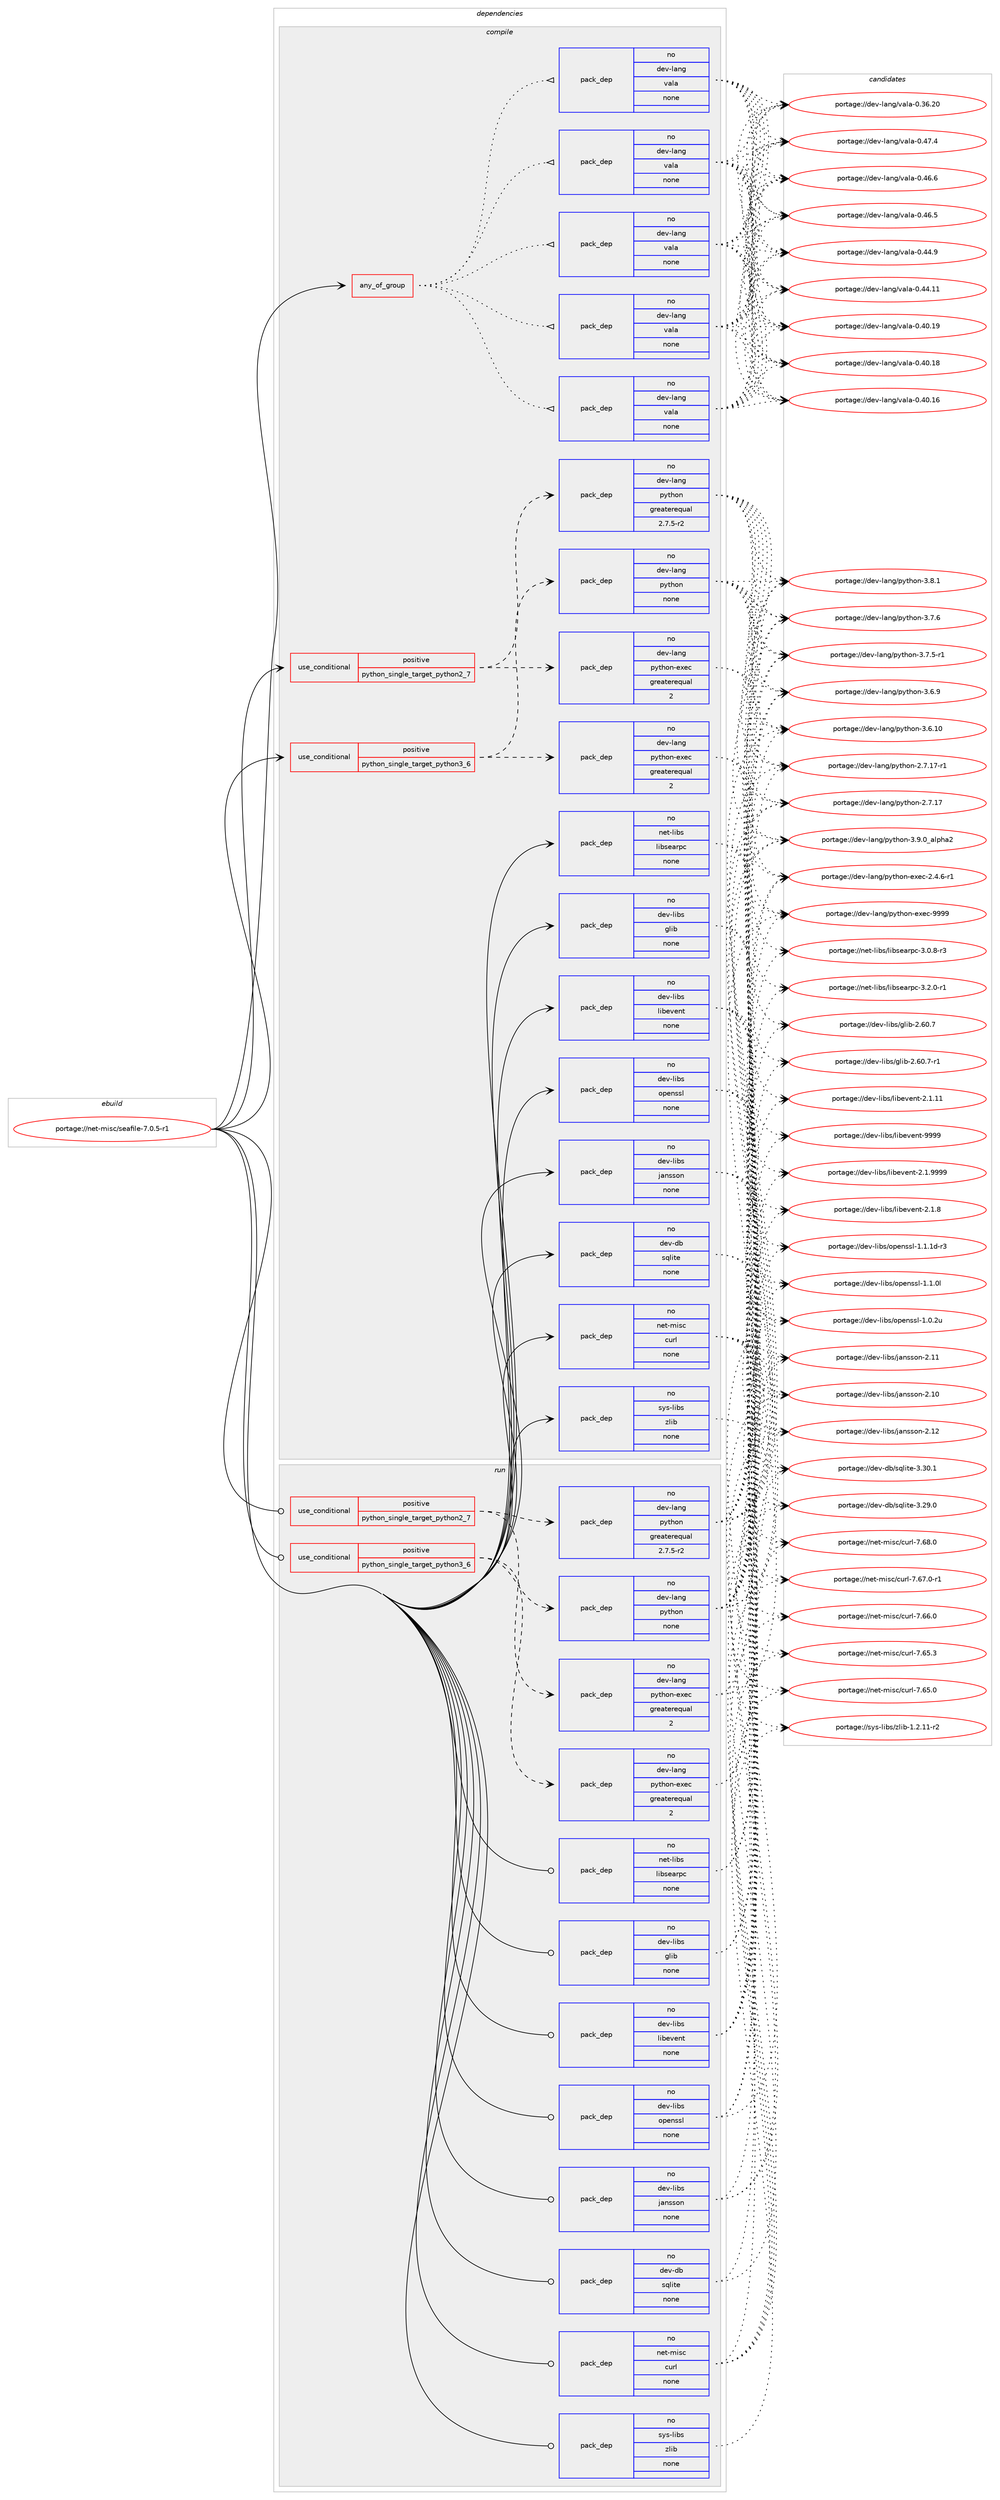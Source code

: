 digraph prolog {

# *************
# Graph options
# *************

newrank=true;
concentrate=true;
compound=true;
graph [rankdir=LR,fontname=Helvetica,fontsize=10,ranksep=1.5];#, ranksep=2.5, nodesep=0.2];
edge  [arrowhead=vee];
node  [fontname=Helvetica,fontsize=10];

# **********
# The ebuild
# **********

subgraph cluster_leftcol {
color=gray;
rank=same;
label=<<i>ebuild</i>>;
id [label="portage://net-misc/seafile-7.0.5-r1", color=red, width=4, href="../net-misc/seafile-7.0.5-r1.svg"];
}

# ****************
# The dependencies
# ****************

subgraph cluster_midcol {
color=gray;
label=<<i>dependencies</i>>;
subgraph cluster_compile {
fillcolor="#eeeeee";
style=filled;
label=<<i>compile</i>>;
subgraph any1939 {
dependency125115 [label=<<TABLE BORDER="0" CELLBORDER="1" CELLSPACING="0" CELLPADDING="4"><TR><TD CELLPADDING="10">any_of_group</TD></TR></TABLE>>, shape=none, color=red];subgraph pack97412 {
dependency125116 [label=<<TABLE BORDER="0" CELLBORDER="1" CELLSPACING="0" CELLPADDING="4" WIDTH="220"><TR><TD ROWSPAN="6" CELLPADDING="30">pack_dep</TD></TR><TR><TD WIDTH="110">no</TD></TR><TR><TD>dev-lang</TD></TR><TR><TD>vala</TD></TR><TR><TD>none</TD></TR><TR><TD></TD></TR></TABLE>>, shape=none, color=blue];
}
dependency125115:e -> dependency125116:w [weight=20,style="dotted",arrowhead="oinv"];
subgraph pack97413 {
dependency125117 [label=<<TABLE BORDER="0" CELLBORDER="1" CELLSPACING="0" CELLPADDING="4" WIDTH="220"><TR><TD ROWSPAN="6" CELLPADDING="30">pack_dep</TD></TR><TR><TD WIDTH="110">no</TD></TR><TR><TD>dev-lang</TD></TR><TR><TD>vala</TD></TR><TR><TD>none</TD></TR><TR><TD></TD></TR></TABLE>>, shape=none, color=blue];
}
dependency125115:e -> dependency125117:w [weight=20,style="dotted",arrowhead="oinv"];
subgraph pack97414 {
dependency125118 [label=<<TABLE BORDER="0" CELLBORDER="1" CELLSPACING="0" CELLPADDING="4" WIDTH="220"><TR><TD ROWSPAN="6" CELLPADDING="30">pack_dep</TD></TR><TR><TD WIDTH="110">no</TD></TR><TR><TD>dev-lang</TD></TR><TR><TD>vala</TD></TR><TR><TD>none</TD></TR><TR><TD></TD></TR></TABLE>>, shape=none, color=blue];
}
dependency125115:e -> dependency125118:w [weight=20,style="dotted",arrowhead="oinv"];
subgraph pack97415 {
dependency125119 [label=<<TABLE BORDER="0" CELLBORDER="1" CELLSPACING="0" CELLPADDING="4" WIDTH="220"><TR><TD ROWSPAN="6" CELLPADDING="30">pack_dep</TD></TR><TR><TD WIDTH="110">no</TD></TR><TR><TD>dev-lang</TD></TR><TR><TD>vala</TD></TR><TR><TD>none</TD></TR><TR><TD></TD></TR></TABLE>>, shape=none, color=blue];
}
dependency125115:e -> dependency125119:w [weight=20,style="dotted",arrowhead="oinv"];
subgraph pack97416 {
dependency125120 [label=<<TABLE BORDER="0" CELLBORDER="1" CELLSPACING="0" CELLPADDING="4" WIDTH="220"><TR><TD ROWSPAN="6" CELLPADDING="30">pack_dep</TD></TR><TR><TD WIDTH="110">no</TD></TR><TR><TD>dev-lang</TD></TR><TR><TD>vala</TD></TR><TR><TD>none</TD></TR><TR><TD></TD></TR></TABLE>>, shape=none, color=blue];
}
dependency125115:e -> dependency125120:w [weight=20,style="dotted",arrowhead="oinv"];
}
id:e -> dependency125115:w [weight=20,style="solid",arrowhead="vee"];
subgraph cond25658 {
dependency125121 [label=<<TABLE BORDER="0" CELLBORDER="1" CELLSPACING="0" CELLPADDING="4"><TR><TD ROWSPAN="3" CELLPADDING="10">use_conditional</TD></TR><TR><TD>positive</TD></TR><TR><TD>python_single_target_python2_7</TD></TR></TABLE>>, shape=none, color=red];
subgraph pack97417 {
dependency125122 [label=<<TABLE BORDER="0" CELLBORDER="1" CELLSPACING="0" CELLPADDING="4" WIDTH="220"><TR><TD ROWSPAN="6" CELLPADDING="30">pack_dep</TD></TR><TR><TD WIDTH="110">no</TD></TR><TR><TD>dev-lang</TD></TR><TR><TD>python</TD></TR><TR><TD>greaterequal</TD></TR><TR><TD>2.7.5-r2</TD></TR></TABLE>>, shape=none, color=blue];
}
dependency125121:e -> dependency125122:w [weight=20,style="dashed",arrowhead="vee"];
subgraph pack97418 {
dependency125123 [label=<<TABLE BORDER="0" CELLBORDER="1" CELLSPACING="0" CELLPADDING="4" WIDTH="220"><TR><TD ROWSPAN="6" CELLPADDING="30">pack_dep</TD></TR><TR><TD WIDTH="110">no</TD></TR><TR><TD>dev-lang</TD></TR><TR><TD>python-exec</TD></TR><TR><TD>greaterequal</TD></TR><TR><TD>2</TD></TR></TABLE>>, shape=none, color=blue];
}
dependency125121:e -> dependency125123:w [weight=20,style="dashed",arrowhead="vee"];
}
id:e -> dependency125121:w [weight=20,style="solid",arrowhead="vee"];
subgraph cond25659 {
dependency125124 [label=<<TABLE BORDER="0" CELLBORDER="1" CELLSPACING="0" CELLPADDING="4"><TR><TD ROWSPAN="3" CELLPADDING="10">use_conditional</TD></TR><TR><TD>positive</TD></TR><TR><TD>python_single_target_python3_6</TD></TR></TABLE>>, shape=none, color=red];
subgraph pack97419 {
dependency125125 [label=<<TABLE BORDER="0" CELLBORDER="1" CELLSPACING="0" CELLPADDING="4" WIDTH="220"><TR><TD ROWSPAN="6" CELLPADDING="30">pack_dep</TD></TR><TR><TD WIDTH="110">no</TD></TR><TR><TD>dev-lang</TD></TR><TR><TD>python</TD></TR><TR><TD>none</TD></TR><TR><TD></TD></TR></TABLE>>, shape=none, color=blue];
}
dependency125124:e -> dependency125125:w [weight=20,style="dashed",arrowhead="vee"];
subgraph pack97420 {
dependency125126 [label=<<TABLE BORDER="0" CELLBORDER="1" CELLSPACING="0" CELLPADDING="4" WIDTH="220"><TR><TD ROWSPAN="6" CELLPADDING="30">pack_dep</TD></TR><TR><TD WIDTH="110">no</TD></TR><TR><TD>dev-lang</TD></TR><TR><TD>python-exec</TD></TR><TR><TD>greaterequal</TD></TR><TR><TD>2</TD></TR></TABLE>>, shape=none, color=blue];
}
dependency125124:e -> dependency125126:w [weight=20,style="dashed",arrowhead="vee"];
}
id:e -> dependency125124:w [weight=20,style="solid",arrowhead="vee"];
subgraph pack97421 {
dependency125127 [label=<<TABLE BORDER="0" CELLBORDER="1" CELLSPACING="0" CELLPADDING="4" WIDTH="220"><TR><TD ROWSPAN="6" CELLPADDING="30">pack_dep</TD></TR><TR><TD WIDTH="110">no</TD></TR><TR><TD>dev-db</TD></TR><TR><TD>sqlite</TD></TR><TR><TD>none</TD></TR><TR><TD></TD></TR></TABLE>>, shape=none, color=blue];
}
id:e -> dependency125127:w [weight=20,style="solid",arrowhead="vee"];
subgraph pack97422 {
dependency125128 [label=<<TABLE BORDER="0" CELLBORDER="1" CELLSPACING="0" CELLPADDING="4" WIDTH="220"><TR><TD ROWSPAN="6" CELLPADDING="30">pack_dep</TD></TR><TR><TD WIDTH="110">no</TD></TR><TR><TD>dev-libs</TD></TR><TR><TD>glib</TD></TR><TR><TD>none</TD></TR><TR><TD></TD></TR></TABLE>>, shape=none, color=blue];
}
id:e -> dependency125128:w [weight=20,style="solid",arrowhead="vee"];
subgraph pack97423 {
dependency125129 [label=<<TABLE BORDER="0" CELLBORDER="1" CELLSPACING="0" CELLPADDING="4" WIDTH="220"><TR><TD ROWSPAN="6" CELLPADDING="30">pack_dep</TD></TR><TR><TD WIDTH="110">no</TD></TR><TR><TD>dev-libs</TD></TR><TR><TD>jansson</TD></TR><TR><TD>none</TD></TR><TR><TD></TD></TR></TABLE>>, shape=none, color=blue];
}
id:e -> dependency125129:w [weight=20,style="solid",arrowhead="vee"];
subgraph pack97424 {
dependency125130 [label=<<TABLE BORDER="0" CELLBORDER="1" CELLSPACING="0" CELLPADDING="4" WIDTH="220"><TR><TD ROWSPAN="6" CELLPADDING="30">pack_dep</TD></TR><TR><TD WIDTH="110">no</TD></TR><TR><TD>dev-libs</TD></TR><TR><TD>libevent</TD></TR><TR><TD>none</TD></TR><TR><TD></TD></TR></TABLE>>, shape=none, color=blue];
}
id:e -> dependency125130:w [weight=20,style="solid",arrowhead="vee"];
subgraph pack97425 {
dependency125131 [label=<<TABLE BORDER="0" CELLBORDER="1" CELLSPACING="0" CELLPADDING="4" WIDTH="220"><TR><TD ROWSPAN="6" CELLPADDING="30">pack_dep</TD></TR><TR><TD WIDTH="110">no</TD></TR><TR><TD>dev-libs</TD></TR><TR><TD>openssl</TD></TR><TR><TD>none</TD></TR><TR><TD></TD></TR></TABLE>>, shape=none, color=blue];
}
id:e -> dependency125131:w [weight=20,style="solid",arrowhead="vee"];
subgraph pack97426 {
dependency125132 [label=<<TABLE BORDER="0" CELLBORDER="1" CELLSPACING="0" CELLPADDING="4" WIDTH="220"><TR><TD ROWSPAN="6" CELLPADDING="30">pack_dep</TD></TR><TR><TD WIDTH="110">no</TD></TR><TR><TD>net-libs</TD></TR><TR><TD>libsearpc</TD></TR><TR><TD>none</TD></TR><TR><TD></TD></TR></TABLE>>, shape=none, color=blue];
}
id:e -> dependency125132:w [weight=20,style="solid",arrowhead="vee"];
subgraph pack97427 {
dependency125133 [label=<<TABLE BORDER="0" CELLBORDER="1" CELLSPACING="0" CELLPADDING="4" WIDTH="220"><TR><TD ROWSPAN="6" CELLPADDING="30">pack_dep</TD></TR><TR><TD WIDTH="110">no</TD></TR><TR><TD>net-misc</TD></TR><TR><TD>curl</TD></TR><TR><TD>none</TD></TR><TR><TD></TD></TR></TABLE>>, shape=none, color=blue];
}
id:e -> dependency125133:w [weight=20,style="solid",arrowhead="vee"];
subgraph pack97428 {
dependency125134 [label=<<TABLE BORDER="0" CELLBORDER="1" CELLSPACING="0" CELLPADDING="4" WIDTH="220"><TR><TD ROWSPAN="6" CELLPADDING="30">pack_dep</TD></TR><TR><TD WIDTH="110">no</TD></TR><TR><TD>sys-libs</TD></TR><TR><TD>zlib</TD></TR><TR><TD>none</TD></TR><TR><TD></TD></TR></TABLE>>, shape=none, color=blue];
}
id:e -> dependency125134:w [weight=20,style="solid",arrowhead="vee"];
}
subgraph cluster_compileandrun {
fillcolor="#eeeeee";
style=filled;
label=<<i>compile and run</i>>;
}
subgraph cluster_run {
fillcolor="#eeeeee";
style=filled;
label=<<i>run</i>>;
subgraph cond25660 {
dependency125135 [label=<<TABLE BORDER="0" CELLBORDER="1" CELLSPACING="0" CELLPADDING="4"><TR><TD ROWSPAN="3" CELLPADDING="10">use_conditional</TD></TR><TR><TD>positive</TD></TR><TR><TD>python_single_target_python2_7</TD></TR></TABLE>>, shape=none, color=red];
subgraph pack97429 {
dependency125136 [label=<<TABLE BORDER="0" CELLBORDER="1" CELLSPACING="0" CELLPADDING="4" WIDTH="220"><TR><TD ROWSPAN="6" CELLPADDING="30">pack_dep</TD></TR><TR><TD WIDTH="110">no</TD></TR><TR><TD>dev-lang</TD></TR><TR><TD>python</TD></TR><TR><TD>greaterequal</TD></TR><TR><TD>2.7.5-r2</TD></TR></TABLE>>, shape=none, color=blue];
}
dependency125135:e -> dependency125136:w [weight=20,style="dashed",arrowhead="vee"];
subgraph pack97430 {
dependency125137 [label=<<TABLE BORDER="0" CELLBORDER="1" CELLSPACING="0" CELLPADDING="4" WIDTH="220"><TR><TD ROWSPAN="6" CELLPADDING="30">pack_dep</TD></TR><TR><TD WIDTH="110">no</TD></TR><TR><TD>dev-lang</TD></TR><TR><TD>python-exec</TD></TR><TR><TD>greaterequal</TD></TR><TR><TD>2</TD></TR></TABLE>>, shape=none, color=blue];
}
dependency125135:e -> dependency125137:w [weight=20,style="dashed",arrowhead="vee"];
}
id:e -> dependency125135:w [weight=20,style="solid",arrowhead="odot"];
subgraph cond25661 {
dependency125138 [label=<<TABLE BORDER="0" CELLBORDER="1" CELLSPACING="0" CELLPADDING="4"><TR><TD ROWSPAN="3" CELLPADDING="10">use_conditional</TD></TR><TR><TD>positive</TD></TR><TR><TD>python_single_target_python3_6</TD></TR></TABLE>>, shape=none, color=red];
subgraph pack97431 {
dependency125139 [label=<<TABLE BORDER="0" CELLBORDER="1" CELLSPACING="0" CELLPADDING="4" WIDTH="220"><TR><TD ROWSPAN="6" CELLPADDING="30">pack_dep</TD></TR><TR><TD WIDTH="110">no</TD></TR><TR><TD>dev-lang</TD></TR><TR><TD>python</TD></TR><TR><TD>none</TD></TR><TR><TD></TD></TR></TABLE>>, shape=none, color=blue];
}
dependency125138:e -> dependency125139:w [weight=20,style="dashed",arrowhead="vee"];
subgraph pack97432 {
dependency125140 [label=<<TABLE BORDER="0" CELLBORDER="1" CELLSPACING="0" CELLPADDING="4" WIDTH="220"><TR><TD ROWSPAN="6" CELLPADDING="30">pack_dep</TD></TR><TR><TD WIDTH="110">no</TD></TR><TR><TD>dev-lang</TD></TR><TR><TD>python-exec</TD></TR><TR><TD>greaterequal</TD></TR><TR><TD>2</TD></TR></TABLE>>, shape=none, color=blue];
}
dependency125138:e -> dependency125140:w [weight=20,style="dashed",arrowhead="vee"];
}
id:e -> dependency125138:w [weight=20,style="solid",arrowhead="odot"];
subgraph pack97433 {
dependency125141 [label=<<TABLE BORDER="0" CELLBORDER="1" CELLSPACING="0" CELLPADDING="4" WIDTH="220"><TR><TD ROWSPAN="6" CELLPADDING="30">pack_dep</TD></TR><TR><TD WIDTH="110">no</TD></TR><TR><TD>dev-db</TD></TR><TR><TD>sqlite</TD></TR><TR><TD>none</TD></TR><TR><TD></TD></TR></TABLE>>, shape=none, color=blue];
}
id:e -> dependency125141:w [weight=20,style="solid",arrowhead="odot"];
subgraph pack97434 {
dependency125142 [label=<<TABLE BORDER="0" CELLBORDER="1" CELLSPACING="0" CELLPADDING="4" WIDTH="220"><TR><TD ROWSPAN="6" CELLPADDING="30">pack_dep</TD></TR><TR><TD WIDTH="110">no</TD></TR><TR><TD>dev-libs</TD></TR><TR><TD>glib</TD></TR><TR><TD>none</TD></TR><TR><TD></TD></TR></TABLE>>, shape=none, color=blue];
}
id:e -> dependency125142:w [weight=20,style="solid",arrowhead="odot"];
subgraph pack97435 {
dependency125143 [label=<<TABLE BORDER="0" CELLBORDER="1" CELLSPACING="0" CELLPADDING="4" WIDTH="220"><TR><TD ROWSPAN="6" CELLPADDING="30">pack_dep</TD></TR><TR><TD WIDTH="110">no</TD></TR><TR><TD>dev-libs</TD></TR><TR><TD>jansson</TD></TR><TR><TD>none</TD></TR><TR><TD></TD></TR></TABLE>>, shape=none, color=blue];
}
id:e -> dependency125143:w [weight=20,style="solid",arrowhead="odot"];
subgraph pack97436 {
dependency125144 [label=<<TABLE BORDER="0" CELLBORDER="1" CELLSPACING="0" CELLPADDING="4" WIDTH="220"><TR><TD ROWSPAN="6" CELLPADDING="30">pack_dep</TD></TR><TR><TD WIDTH="110">no</TD></TR><TR><TD>dev-libs</TD></TR><TR><TD>libevent</TD></TR><TR><TD>none</TD></TR><TR><TD></TD></TR></TABLE>>, shape=none, color=blue];
}
id:e -> dependency125144:w [weight=20,style="solid",arrowhead="odot"];
subgraph pack97437 {
dependency125145 [label=<<TABLE BORDER="0" CELLBORDER="1" CELLSPACING="0" CELLPADDING="4" WIDTH="220"><TR><TD ROWSPAN="6" CELLPADDING="30">pack_dep</TD></TR><TR><TD WIDTH="110">no</TD></TR><TR><TD>dev-libs</TD></TR><TR><TD>openssl</TD></TR><TR><TD>none</TD></TR><TR><TD></TD></TR></TABLE>>, shape=none, color=blue];
}
id:e -> dependency125145:w [weight=20,style="solid",arrowhead="odot"];
subgraph pack97438 {
dependency125146 [label=<<TABLE BORDER="0" CELLBORDER="1" CELLSPACING="0" CELLPADDING="4" WIDTH="220"><TR><TD ROWSPAN="6" CELLPADDING="30">pack_dep</TD></TR><TR><TD WIDTH="110">no</TD></TR><TR><TD>net-libs</TD></TR><TR><TD>libsearpc</TD></TR><TR><TD>none</TD></TR><TR><TD></TD></TR></TABLE>>, shape=none, color=blue];
}
id:e -> dependency125146:w [weight=20,style="solid",arrowhead="odot"];
subgraph pack97439 {
dependency125147 [label=<<TABLE BORDER="0" CELLBORDER="1" CELLSPACING="0" CELLPADDING="4" WIDTH="220"><TR><TD ROWSPAN="6" CELLPADDING="30">pack_dep</TD></TR><TR><TD WIDTH="110">no</TD></TR><TR><TD>net-misc</TD></TR><TR><TD>curl</TD></TR><TR><TD>none</TD></TR><TR><TD></TD></TR></TABLE>>, shape=none, color=blue];
}
id:e -> dependency125147:w [weight=20,style="solid",arrowhead="odot"];
subgraph pack97440 {
dependency125148 [label=<<TABLE BORDER="0" CELLBORDER="1" CELLSPACING="0" CELLPADDING="4" WIDTH="220"><TR><TD ROWSPAN="6" CELLPADDING="30">pack_dep</TD></TR><TR><TD WIDTH="110">no</TD></TR><TR><TD>sys-libs</TD></TR><TR><TD>zlib</TD></TR><TR><TD>none</TD></TR><TR><TD></TD></TR></TABLE>>, shape=none, color=blue];
}
id:e -> dependency125148:w [weight=20,style="solid",arrowhead="odot"];
}
}

# **************
# The candidates
# **************

subgraph cluster_choices {
rank=same;
color=gray;
label=<<i>candidates</i>>;

subgraph choice97412 {
color=black;
nodesep=1;
choice100101118451089711010347118971089745484652554652 [label="portage://dev-lang/vala-0.47.4", color=red, width=4,href="../dev-lang/vala-0.47.4.svg"];
choice100101118451089711010347118971089745484652544654 [label="portage://dev-lang/vala-0.46.6", color=red, width=4,href="../dev-lang/vala-0.46.6.svg"];
choice100101118451089711010347118971089745484652544653 [label="portage://dev-lang/vala-0.46.5", color=red, width=4,href="../dev-lang/vala-0.46.5.svg"];
choice100101118451089711010347118971089745484652524657 [label="portage://dev-lang/vala-0.44.9", color=red, width=4,href="../dev-lang/vala-0.44.9.svg"];
choice10010111845108971101034711897108974548465252464949 [label="portage://dev-lang/vala-0.44.11", color=red, width=4,href="../dev-lang/vala-0.44.11.svg"];
choice10010111845108971101034711897108974548465248464957 [label="portage://dev-lang/vala-0.40.19", color=red, width=4,href="../dev-lang/vala-0.40.19.svg"];
choice10010111845108971101034711897108974548465248464956 [label="portage://dev-lang/vala-0.40.18", color=red, width=4,href="../dev-lang/vala-0.40.18.svg"];
choice10010111845108971101034711897108974548465248464954 [label="portage://dev-lang/vala-0.40.16", color=red, width=4,href="../dev-lang/vala-0.40.16.svg"];
choice10010111845108971101034711897108974548465154465048 [label="portage://dev-lang/vala-0.36.20", color=red, width=4,href="../dev-lang/vala-0.36.20.svg"];
dependency125116:e -> choice100101118451089711010347118971089745484652554652:w [style=dotted,weight="100"];
dependency125116:e -> choice100101118451089711010347118971089745484652544654:w [style=dotted,weight="100"];
dependency125116:e -> choice100101118451089711010347118971089745484652544653:w [style=dotted,weight="100"];
dependency125116:e -> choice100101118451089711010347118971089745484652524657:w [style=dotted,weight="100"];
dependency125116:e -> choice10010111845108971101034711897108974548465252464949:w [style=dotted,weight="100"];
dependency125116:e -> choice10010111845108971101034711897108974548465248464957:w [style=dotted,weight="100"];
dependency125116:e -> choice10010111845108971101034711897108974548465248464956:w [style=dotted,weight="100"];
dependency125116:e -> choice10010111845108971101034711897108974548465248464954:w [style=dotted,weight="100"];
dependency125116:e -> choice10010111845108971101034711897108974548465154465048:w [style=dotted,weight="100"];
}
subgraph choice97413 {
color=black;
nodesep=1;
choice100101118451089711010347118971089745484652554652 [label="portage://dev-lang/vala-0.47.4", color=red, width=4,href="../dev-lang/vala-0.47.4.svg"];
choice100101118451089711010347118971089745484652544654 [label="portage://dev-lang/vala-0.46.6", color=red, width=4,href="../dev-lang/vala-0.46.6.svg"];
choice100101118451089711010347118971089745484652544653 [label="portage://dev-lang/vala-0.46.5", color=red, width=4,href="../dev-lang/vala-0.46.5.svg"];
choice100101118451089711010347118971089745484652524657 [label="portage://dev-lang/vala-0.44.9", color=red, width=4,href="../dev-lang/vala-0.44.9.svg"];
choice10010111845108971101034711897108974548465252464949 [label="portage://dev-lang/vala-0.44.11", color=red, width=4,href="../dev-lang/vala-0.44.11.svg"];
choice10010111845108971101034711897108974548465248464957 [label="portage://dev-lang/vala-0.40.19", color=red, width=4,href="../dev-lang/vala-0.40.19.svg"];
choice10010111845108971101034711897108974548465248464956 [label="portage://dev-lang/vala-0.40.18", color=red, width=4,href="../dev-lang/vala-0.40.18.svg"];
choice10010111845108971101034711897108974548465248464954 [label="portage://dev-lang/vala-0.40.16", color=red, width=4,href="../dev-lang/vala-0.40.16.svg"];
choice10010111845108971101034711897108974548465154465048 [label="portage://dev-lang/vala-0.36.20", color=red, width=4,href="../dev-lang/vala-0.36.20.svg"];
dependency125117:e -> choice100101118451089711010347118971089745484652554652:w [style=dotted,weight="100"];
dependency125117:e -> choice100101118451089711010347118971089745484652544654:w [style=dotted,weight="100"];
dependency125117:e -> choice100101118451089711010347118971089745484652544653:w [style=dotted,weight="100"];
dependency125117:e -> choice100101118451089711010347118971089745484652524657:w [style=dotted,weight="100"];
dependency125117:e -> choice10010111845108971101034711897108974548465252464949:w [style=dotted,weight="100"];
dependency125117:e -> choice10010111845108971101034711897108974548465248464957:w [style=dotted,weight="100"];
dependency125117:e -> choice10010111845108971101034711897108974548465248464956:w [style=dotted,weight="100"];
dependency125117:e -> choice10010111845108971101034711897108974548465248464954:w [style=dotted,weight="100"];
dependency125117:e -> choice10010111845108971101034711897108974548465154465048:w [style=dotted,weight="100"];
}
subgraph choice97414 {
color=black;
nodesep=1;
choice100101118451089711010347118971089745484652554652 [label="portage://dev-lang/vala-0.47.4", color=red, width=4,href="../dev-lang/vala-0.47.4.svg"];
choice100101118451089711010347118971089745484652544654 [label="portage://dev-lang/vala-0.46.6", color=red, width=4,href="../dev-lang/vala-0.46.6.svg"];
choice100101118451089711010347118971089745484652544653 [label="portage://dev-lang/vala-0.46.5", color=red, width=4,href="../dev-lang/vala-0.46.5.svg"];
choice100101118451089711010347118971089745484652524657 [label="portage://dev-lang/vala-0.44.9", color=red, width=4,href="../dev-lang/vala-0.44.9.svg"];
choice10010111845108971101034711897108974548465252464949 [label="portage://dev-lang/vala-0.44.11", color=red, width=4,href="../dev-lang/vala-0.44.11.svg"];
choice10010111845108971101034711897108974548465248464957 [label="portage://dev-lang/vala-0.40.19", color=red, width=4,href="../dev-lang/vala-0.40.19.svg"];
choice10010111845108971101034711897108974548465248464956 [label="portage://dev-lang/vala-0.40.18", color=red, width=4,href="../dev-lang/vala-0.40.18.svg"];
choice10010111845108971101034711897108974548465248464954 [label="portage://dev-lang/vala-0.40.16", color=red, width=4,href="../dev-lang/vala-0.40.16.svg"];
choice10010111845108971101034711897108974548465154465048 [label="portage://dev-lang/vala-0.36.20", color=red, width=4,href="../dev-lang/vala-0.36.20.svg"];
dependency125118:e -> choice100101118451089711010347118971089745484652554652:w [style=dotted,weight="100"];
dependency125118:e -> choice100101118451089711010347118971089745484652544654:w [style=dotted,weight="100"];
dependency125118:e -> choice100101118451089711010347118971089745484652544653:w [style=dotted,weight="100"];
dependency125118:e -> choice100101118451089711010347118971089745484652524657:w [style=dotted,weight="100"];
dependency125118:e -> choice10010111845108971101034711897108974548465252464949:w [style=dotted,weight="100"];
dependency125118:e -> choice10010111845108971101034711897108974548465248464957:w [style=dotted,weight="100"];
dependency125118:e -> choice10010111845108971101034711897108974548465248464956:w [style=dotted,weight="100"];
dependency125118:e -> choice10010111845108971101034711897108974548465248464954:w [style=dotted,weight="100"];
dependency125118:e -> choice10010111845108971101034711897108974548465154465048:w [style=dotted,weight="100"];
}
subgraph choice97415 {
color=black;
nodesep=1;
choice100101118451089711010347118971089745484652554652 [label="portage://dev-lang/vala-0.47.4", color=red, width=4,href="../dev-lang/vala-0.47.4.svg"];
choice100101118451089711010347118971089745484652544654 [label="portage://dev-lang/vala-0.46.6", color=red, width=4,href="../dev-lang/vala-0.46.6.svg"];
choice100101118451089711010347118971089745484652544653 [label="portage://dev-lang/vala-0.46.5", color=red, width=4,href="../dev-lang/vala-0.46.5.svg"];
choice100101118451089711010347118971089745484652524657 [label="portage://dev-lang/vala-0.44.9", color=red, width=4,href="../dev-lang/vala-0.44.9.svg"];
choice10010111845108971101034711897108974548465252464949 [label="portage://dev-lang/vala-0.44.11", color=red, width=4,href="../dev-lang/vala-0.44.11.svg"];
choice10010111845108971101034711897108974548465248464957 [label="portage://dev-lang/vala-0.40.19", color=red, width=4,href="../dev-lang/vala-0.40.19.svg"];
choice10010111845108971101034711897108974548465248464956 [label="portage://dev-lang/vala-0.40.18", color=red, width=4,href="../dev-lang/vala-0.40.18.svg"];
choice10010111845108971101034711897108974548465248464954 [label="portage://dev-lang/vala-0.40.16", color=red, width=4,href="../dev-lang/vala-0.40.16.svg"];
choice10010111845108971101034711897108974548465154465048 [label="portage://dev-lang/vala-0.36.20", color=red, width=4,href="../dev-lang/vala-0.36.20.svg"];
dependency125119:e -> choice100101118451089711010347118971089745484652554652:w [style=dotted,weight="100"];
dependency125119:e -> choice100101118451089711010347118971089745484652544654:w [style=dotted,weight="100"];
dependency125119:e -> choice100101118451089711010347118971089745484652544653:w [style=dotted,weight="100"];
dependency125119:e -> choice100101118451089711010347118971089745484652524657:w [style=dotted,weight="100"];
dependency125119:e -> choice10010111845108971101034711897108974548465252464949:w [style=dotted,weight="100"];
dependency125119:e -> choice10010111845108971101034711897108974548465248464957:w [style=dotted,weight="100"];
dependency125119:e -> choice10010111845108971101034711897108974548465248464956:w [style=dotted,weight="100"];
dependency125119:e -> choice10010111845108971101034711897108974548465248464954:w [style=dotted,weight="100"];
dependency125119:e -> choice10010111845108971101034711897108974548465154465048:w [style=dotted,weight="100"];
}
subgraph choice97416 {
color=black;
nodesep=1;
choice100101118451089711010347118971089745484652554652 [label="portage://dev-lang/vala-0.47.4", color=red, width=4,href="../dev-lang/vala-0.47.4.svg"];
choice100101118451089711010347118971089745484652544654 [label="portage://dev-lang/vala-0.46.6", color=red, width=4,href="../dev-lang/vala-0.46.6.svg"];
choice100101118451089711010347118971089745484652544653 [label="portage://dev-lang/vala-0.46.5", color=red, width=4,href="../dev-lang/vala-0.46.5.svg"];
choice100101118451089711010347118971089745484652524657 [label="portage://dev-lang/vala-0.44.9", color=red, width=4,href="../dev-lang/vala-0.44.9.svg"];
choice10010111845108971101034711897108974548465252464949 [label="portage://dev-lang/vala-0.44.11", color=red, width=4,href="../dev-lang/vala-0.44.11.svg"];
choice10010111845108971101034711897108974548465248464957 [label="portage://dev-lang/vala-0.40.19", color=red, width=4,href="../dev-lang/vala-0.40.19.svg"];
choice10010111845108971101034711897108974548465248464956 [label="portage://dev-lang/vala-0.40.18", color=red, width=4,href="../dev-lang/vala-0.40.18.svg"];
choice10010111845108971101034711897108974548465248464954 [label="portage://dev-lang/vala-0.40.16", color=red, width=4,href="../dev-lang/vala-0.40.16.svg"];
choice10010111845108971101034711897108974548465154465048 [label="portage://dev-lang/vala-0.36.20", color=red, width=4,href="../dev-lang/vala-0.36.20.svg"];
dependency125120:e -> choice100101118451089711010347118971089745484652554652:w [style=dotted,weight="100"];
dependency125120:e -> choice100101118451089711010347118971089745484652544654:w [style=dotted,weight="100"];
dependency125120:e -> choice100101118451089711010347118971089745484652544653:w [style=dotted,weight="100"];
dependency125120:e -> choice100101118451089711010347118971089745484652524657:w [style=dotted,weight="100"];
dependency125120:e -> choice10010111845108971101034711897108974548465252464949:w [style=dotted,weight="100"];
dependency125120:e -> choice10010111845108971101034711897108974548465248464957:w [style=dotted,weight="100"];
dependency125120:e -> choice10010111845108971101034711897108974548465248464956:w [style=dotted,weight="100"];
dependency125120:e -> choice10010111845108971101034711897108974548465248464954:w [style=dotted,weight="100"];
dependency125120:e -> choice10010111845108971101034711897108974548465154465048:w [style=dotted,weight="100"];
}
subgraph choice97417 {
color=black;
nodesep=1;
choice10010111845108971101034711212111610411111045514657464895971081121049750 [label="portage://dev-lang/python-3.9.0_alpha2", color=red, width=4,href="../dev-lang/python-3.9.0_alpha2.svg"];
choice100101118451089711010347112121116104111110455146564649 [label="portage://dev-lang/python-3.8.1", color=red, width=4,href="../dev-lang/python-3.8.1.svg"];
choice100101118451089711010347112121116104111110455146554654 [label="portage://dev-lang/python-3.7.6", color=red, width=4,href="../dev-lang/python-3.7.6.svg"];
choice1001011184510897110103471121211161041111104551465546534511449 [label="portage://dev-lang/python-3.7.5-r1", color=red, width=4,href="../dev-lang/python-3.7.5-r1.svg"];
choice100101118451089711010347112121116104111110455146544657 [label="portage://dev-lang/python-3.6.9", color=red, width=4,href="../dev-lang/python-3.6.9.svg"];
choice10010111845108971101034711212111610411111045514654464948 [label="portage://dev-lang/python-3.6.10", color=red, width=4,href="../dev-lang/python-3.6.10.svg"];
choice100101118451089711010347112121116104111110455046554649554511449 [label="portage://dev-lang/python-2.7.17-r1", color=red, width=4,href="../dev-lang/python-2.7.17-r1.svg"];
choice10010111845108971101034711212111610411111045504655464955 [label="portage://dev-lang/python-2.7.17", color=red, width=4,href="../dev-lang/python-2.7.17.svg"];
dependency125122:e -> choice10010111845108971101034711212111610411111045514657464895971081121049750:w [style=dotted,weight="100"];
dependency125122:e -> choice100101118451089711010347112121116104111110455146564649:w [style=dotted,weight="100"];
dependency125122:e -> choice100101118451089711010347112121116104111110455146554654:w [style=dotted,weight="100"];
dependency125122:e -> choice1001011184510897110103471121211161041111104551465546534511449:w [style=dotted,weight="100"];
dependency125122:e -> choice100101118451089711010347112121116104111110455146544657:w [style=dotted,weight="100"];
dependency125122:e -> choice10010111845108971101034711212111610411111045514654464948:w [style=dotted,weight="100"];
dependency125122:e -> choice100101118451089711010347112121116104111110455046554649554511449:w [style=dotted,weight="100"];
dependency125122:e -> choice10010111845108971101034711212111610411111045504655464955:w [style=dotted,weight="100"];
}
subgraph choice97418 {
color=black;
nodesep=1;
choice10010111845108971101034711212111610411111045101120101994557575757 [label="portage://dev-lang/python-exec-9999", color=red, width=4,href="../dev-lang/python-exec-9999.svg"];
choice10010111845108971101034711212111610411111045101120101994550465246544511449 [label="portage://dev-lang/python-exec-2.4.6-r1", color=red, width=4,href="../dev-lang/python-exec-2.4.6-r1.svg"];
dependency125123:e -> choice10010111845108971101034711212111610411111045101120101994557575757:w [style=dotted,weight="100"];
dependency125123:e -> choice10010111845108971101034711212111610411111045101120101994550465246544511449:w [style=dotted,weight="100"];
}
subgraph choice97419 {
color=black;
nodesep=1;
choice10010111845108971101034711212111610411111045514657464895971081121049750 [label="portage://dev-lang/python-3.9.0_alpha2", color=red, width=4,href="../dev-lang/python-3.9.0_alpha2.svg"];
choice100101118451089711010347112121116104111110455146564649 [label="portage://dev-lang/python-3.8.1", color=red, width=4,href="../dev-lang/python-3.8.1.svg"];
choice100101118451089711010347112121116104111110455146554654 [label="portage://dev-lang/python-3.7.6", color=red, width=4,href="../dev-lang/python-3.7.6.svg"];
choice1001011184510897110103471121211161041111104551465546534511449 [label="portage://dev-lang/python-3.7.5-r1", color=red, width=4,href="../dev-lang/python-3.7.5-r1.svg"];
choice100101118451089711010347112121116104111110455146544657 [label="portage://dev-lang/python-3.6.9", color=red, width=4,href="../dev-lang/python-3.6.9.svg"];
choice10010111845108971101034711212111610411111045514654464948 [label="portage://dev-lang/python-3.6.10", color=red, width=4,href="../dev-lang/python-3.6.10.svg"];
choice100101118451089711010347112121116104111110455046554649554511449 [label="portage://dev-lang/python-2.7.17-r1", color=red, width=4,href="../dev-lang/python-2.7.17-r1.svg"];
choice10010111845108971101034711212111610411111045504655464955 [label="portage://dev-lang/python-2.7.17", color=red, width=4,href="../dev-lang/python-2.7.17.svg"];
dependency125125:e -> choice10010111845108971101034711212111610411111045514657464895971081121049750:w [style=dotted,weight="100"];
dependency125125:e -> choice100101118451089711010347112121116104111110455146564649:w [style=dotted,weight="100"];
dependency125125:e -> choice100101118451089711010347112121116104111110455146554654:w [style=dotted,weight="100"];
dependency125125:e -> choice1001011184510897110103471121211161041111104551465546534511449:w [style=dotted,weight="100"];
dependency125125:e -> choice100101118451089711010347112121116104111110455146544657:w [style=dotted,weight="100"];
dependency125125:e -> choice10010111845108971101034711212111610411111045514654464948:w [style=dotted,weight="100"];
dependency125125:e -> choice100101118451089711010347112121116104111110455046554649554511449:w [style=dotted,weight="100"];
dependency125125:e -> choice10010111845108971101034711212111610411111045504655464955:w [style=dotted,weight="100"];
}
subgraph choice97420 {
color=black;
nodesep=1;
choice10010111845108971101034711212111610411111045101120101994557575757 [label="portage://dev-lang/python-exec-9999", color=red, width=4,href="../dev-lang/python-exec-9999.svg"];
choice10010111845108971101034711212111610411111045101120101994550465246544511449 [label="portage://dev-lang/python-exec-2.4.6-r1", color=red, width=4,href="../dev-lang/python-exec-2.4.6-r1.svg"];
dependency125126:e -> choice10010111845108971101034711212111610411111045101120101994557575757:w [style=dotted,weight="100"];
dependency125126:e -> choice10010111845108971101034711212111610411111045101120101994550465246544511449:w [style=dotted,weight="100"];
}
subgraph choice97421 {
color=black;
nodesep=1;
choice10010111845100984711511310810511610145514651484649 [label="portage://dev-db/sqlite-3.30.1", color=red, width=4,href="../dev-db/sqlite-3.30.1.svg"];
choice10010111845100984711511310810511610145514650574648 [label="portage://dev-db/sqlite-3.29.0", color=red, width=4,href="../dev-db/sqlite-3.29.0.svg"];
dependency125127:e -> choice10010111845100984711511310810511610145514651484649:w [style=dotted,weight="100"];
dependency125127:e -> choice10010111845100984711511310810511610145514650574648:w [style=dotted,weight="100"];
}
subgraph choice97422 {
color=black;
nodesep=1;
choice10010111845108105981154710310810598455046544846554511449 [label="portage://dev-libs/glib-2.60.7-r1", color=red, width=4,href="../dev-libs/glib-2.60.7-r1.svg"];
choice1001011184510810598115471031081059845504654484655 [label="portage://dev-libs/glib-2.60.7", color=red, width=4,href="../dev-libs/glib-2.60.7.svg"];
dependency125128:e -> choice10010111845108105981154710310810598455046544846554511449:w [style=dotted,weight="100"];
dependency125128:e -> choice1001011184510810598115471031081059845504654484655:w [style=dotted,weight="100"];
}
subgraph choice97423 {
color=black;
nodesep=1;
choice100101118451081059811547106971101151151111104550464950 [label="portage://dev-libs/jansson-2.12", color=red, width=4,href="../dev-libs/jansson-2.12.svg"];
choice100101118451081059811547106971101151151111104550464949 [label="portage://dev-libs/jansson-2.11", color=red, width=4,href="../dev-libs/jansson-2.11.svg"];
choice100101118451081059811547106971101151151111104550464948 [label="portage://dev-libs/jansson-2.10", color=red, width=4,href="../dev-libs/jansson-2.10.svg"];
dependency125129:e -> choice100101118451081059811547106971101151151111104550464950:w [style=dotted,weight="100"];
dependency125129:e -> choice100101118451081059811547106971101151151111104550464949:w [style=dotted,weight="100"];
dependency125129:e -> choice100101118451081059811547106971101151151111104550464948:w [style=dotted,weight="100"];
}
subgraph choice97424 {
color=black;
nodesep=1;
choice100101118451081059811547108105981011181011101164557575757 [label="portage://dev-libs/libevent-9999", color=red, width=4,href="../dev-libs/libevent-9999.svg"];
choice10010111845108105981154710810598101118101110116455046494657575757 [label="portage://dev-libs/libevent-2.1.9999", color=red, width=4,href="../dev-libs/libevent-2.1.9999.svg"];
choice10010111845108105981154710810598101118101110116455046494656 [label="portage://dev-libs/libevent-2.1.8", color=red, width=4,href="../dev-libs/libevent-2.1.8.svg"];
choice1001011184510810598115471081059810111810111011645504649464949 [label="portage://dev-libs/libevent-2.1.11", color=red, width=4,href="../dev-libs/libevent-2.1.11.svg"];
dependency125130:e -> choice100101118451081059811547108105981011181011101164557575757:w [style=dotted,weight="100"];
dependency125130:e -> choice10010111845108105981154710810598101118101110116455046494657575757:w [style=dotted,weight="100"];
dependency125130:e -> choice10010111845108105981154710810598101118101110116455046494656:w [style=dotted,weight="100"];
dependency125130:e -> choice1001011184510810598115471081059810111810111011645504649464949:w [style=dotted,weight="100"];
}
subgraph choice97425 {
color=black;
nodesep=1;
choice1001011184510810598115471111121011101151151084549464946491004511451 [label="portage://dev-libs/openssl-1.1.1d-r3", color=red, width=4,href="../dev-libs/openssl-1.1.1d-r3.svg"];
choice100101118451081059811547111112101110115115108454946494648108 [label="portage://dev-libs/openssl-1.1.0l", color=red, width=4,href="../dev-libs/openssl-1.1.0l.svg"];
choice100101118451081059811547111112101110115115108454946484650117 [label="portage://dev-libs/openssl-1.0.2u", color=red, width=4,href="../dev-libs/openssl-1.0.2u.svg"];
dependency125131:e -> choice1001011184510810598115471111121011101151151084549464946491004511451:w [style=dotted,weight="100"];
dependency125131:e -> choice100101118451081059811547111112101110115115108454946494648108:w [style=dotted,weight="100"];
dependency125131:e -> choice100101118451081059811547111112101110115115108454946484650117:w [style=dotted,weight="100"];
}
subgraph choice97426 {
color=black;
nodesep=1;
choice1101011164510810598115471081059811510197114112994551465046484511449 [label="portage://net-libs/libsearpc-3.2.0-r1", color=red, width=4,href="../net-libs/libsearpc-3.2.0-r1.svg"];
choice1101011164510810598115471081059811510197114112994551464846564511451 [label="portage://net-libs/libsearpc-3.0.8-r3", color=red, width=4,href="../net-libs/libsearpc-3.0.8-r3.svg"];
dependency125132:e -> choice1101011164510810598115471081059811510197114112994551465046484511449:w [style=dotted,weight="100"];
dependency125132:e -> choice1101011164510810598115471081059811510197114112994551464846564511451:w [style=dotted,weight="100"];
}
subgraph choice97427 {
color=black;
nodesep=1;
choice1101011164510910511599479911711410845554654564648 [label="portage://net-misc/curl-7.68.0", color=red, width=4,href="../net-misc/curl-7.68.0.svg"];
choice11010111645109105115994799117114108455546545546484511449 [label="portage://net-misc/curl-7.67.0-r1", color=red, width=4,href="../net-misc/curl-7.67.0-r1.svg"];
choice1101011164510910511599479911711410845554654544648 [label="portage://net-misc/curl-7.66.0", color=red, width=4,href="../net-misc/curl-7.66.0.svg"];
choice1101011164510910511599479911711410845554654534651 [label="portage://net-misc/curl-7.65.3", color=red, width=4,href="../net-misc/curl-7.65.3.svg"];
choice1101011164510910511599479911711410845554654534648 [label="portage://net-misc/curl-7.65.0", color=red, width=4,href="../net-misc/curl-7.65.0.svg"];
dependency125133:e -> choice1101011164510910511599479911711410845554654564648:w [style=dotted,weight="100"];
dependency125133:e -> choice11010111645109105115994799117114108455546545546484511449:w [style=dotted,weight="100"];
dependency125133:e -> choice1101011164510910511599479911711410845554654544648:w [style=dotted,weight="100"];
dependency125133:e -> choice1101011164510910511599479911711410845554654534651:w [style=dotted,weight="100"];
dependency125133:e -> choice1101011164510910511599479911711410845554654534648:w [style=dotted,weight="100"];
}
subgraph choice97428 {
color=black;
nodesep=1;
choice11512111545108105981154712210810598454946504649494511450 [label="portage://sys-libs/zlib-1.2.11-r2", color=red, width=4,href="../sys-libs/zlib-1.2.11-r2.svg"];
dependency125134:e -> choice11512111545108105981154712210810598454946504649494511450:w [style=dotted,weight="100"];
}
subgraph choice97429 {
color=black;
nodesep=1;
choice10010111845108971101034711212111610411111045514657464895971081121049750 [label="portage://dev-lang/python-3.9.0_alpha2", color=red, width=4,href="../dev-lang/python-3.9.0_alpha2.svg"];
choice100101118451089711010347112121116104111110455146564649 [label="portage://dev-lang/python-3.8.1", color=red, width=4,href="../dev-lang/python-3.8.1.svg"];
choice100101118451089711010347112121116104111110455146554654 [label="portage://dev-lang/python-3.7.6", color=red, width=4,href="../dev-lang/python-3.7.6.svg"];
choice1001011184510897110103471121211161041111104551465546534511449 [label="portage://dev-lang/python-3.7.5-r1", color=red, width=4,href="../dev-lang/python-3.7.5-r1.svg"];
choice100101118451089711010347112121116104111110455146544657 [label="portage://dev-lang/python-3.6.9", color=red, width=4,href="../dev-lang/python-3.6.9.svg"];
choice10010111845108971101034711212111610411111045514654464948 [label="portage://dev-lang/python-3.6.10", color=red, width=4,href="../dev-lang/python-3.6.10.svg"];
choice100101118451089711010347112121116104111110455046554649554511449 [label="portage://dev-lang/python-2.7.17-r1", color=red, width=4,href="../dev-lang/python-2.7.17-r1.svg"];
choice10010111845108971101034711212111610411111045504655464955 [label="portage://dev-lang/python-2.7.17", color=red, width=4,href="../dev-lang/python-2.7.17.svg"];
dependency125136:e -> choice10010111845108971101034711212111610411111045514657464895971081121049750:w [style=dotted,weight="100"];
dependency125136:e -> choice100101118451089711010347112121116104111110455146564649:w [style=dotted,weight="100"];
dependency125136:e -> choice100101118451089711010347112121116104111110455146554654:w [style=dotted,weight="100"];
dependency125136:e -> choice1001011184510897110103471121211161041111104551465546534511449:w [style=dotted,weight="100"];
dependency125136:e -> choice100101118451089711010347112121116104111110455146544657:w [style=dotted,weight="100"];
dependency125136:e -> choice10010111845108971101034711212111610411111045514654464948:w [style=dotted,weight="100"];
dependency125136:e -> choice100101118451089711010347112121116104111110455046554649554511449:w [style=dotted,weight="100"];
dependency125136:e -> choice10010111845108971101034711212111610411111045504655464955:w [style=dotted,weight="100"];
}
subgraph choice97430 {
color=black;
nodesep=1;
choice10010111845108971101034711212111610411111045101120101994557575757 [label="portage://dev-lang/python-exec-9999", color=red, width=4,href="../dev-lang/python-exec-9999.svg"];
choice10010111845108971101034711212111610411111045101120101994550465246544511449 [label="portage://dev-lang/python-exec-2.4.6-r1", color=red, width=4,href="../dev-lang/python-exec-2.4.6-r1.svg"];
dependency125137:e -> choice10010111845108971101034711212111610411111045101120101994557575757:w [style=dotted,weight="100"];
dependency125137:e -> choice10010111845108971101034711212111610411111045101120101994550465246544511449:w [style=dotted,weight="100"];
}
subgraph choice97431 {
color=black;
nodesep=1;
choice10010111845108971101034711212111610411111045514657464895971081121049750 [label="portage://dev-lang/python-3.9.0_alpha2", color=red, width=4,href="../dev-lang/python-3.9.0_alpha2.svg"];
choice100101118451089711010347112121116104111110455146564649 [label="portage://dev-lang/python-3.8.1", color=red, width=4,href="../dev-lang/python-3.8.1.svg"];
choice100101118451089711010347112121116104111110455146554654 [label="portage://dev-lang/python-3.7.6", color=red, width=4,href="../dev-lang/python-3.7.6.svg"];
choice1001011184510897110103471121211161041111104551465546534511449 [label="portage://dev-lang/python-3.7.5-r1", color=red, width=4,href="../dev-lang/python-3.7.5-r1.svg"];
choice100101118451089711010347112121116104111110455146544657 [label="portage://dev-lang/python-3.6.9", color=red, width=4,href="../dev-lang/python-3.6.9.svg"];
choice10010111845108971101034711212111610411111045514654464948 [label="portage://dev-lang/python-3.6.10", color=red, width=4,href="../dev-lang/python-3.6.10.svg"];
choice100101118451089711010347112121116104111110455046554649554511449 [label="portage://dev-lang/python-2.7.17-r1", color=red, width=4,href="../dev-lang/python-2.7.17-r1.svg"];
choice10010111845108971101034711212111610411111045504655464955 [label="portage://dev-lang/python-2.7.17", color=red, width=4,href="../dev-lang/python-2.7.17.svg"];
dependency125139:e -> choice10010111845108971101034711212111610411111045514657464895971081121049750:w [style=dotted,weight="100"];
dependency125139:e -> choice100101118451089711010347112121116104111110455146564649:w [style=dotted,weight="100"];
dependency125139:e -> choice100101118451089711010347112121116104111110455146554654:w [style=dotted,weight="100"];
dependency125139:e -> choice1001011184510897110103471121211161041111104551465546534511449:w [style=dotted,weight="100"];
dependency125139:e -> choice100101118451089711010347112121116104111110455146544657:w [style=dotted,weight="100"];
dependency125139:e -> choice10010111845108971101034711212111610411111045514654464948:w [style=dotted,weight="100"];
dependency125139:e -> choice100101118451089711010347112121116104111110455046554649554511449:w [style=dotted,weight="100"];
dependency125139:e -> choice10010111845108971101034711212111610411111045504655464955:w [style=dotted,weight="100"];
}
subgraph choice97432 {
color=black;
nodesep=1;
choice10010111845108971101034711212111610411111045101120101994557575757 [label="portage://dev-lang/python-exec-9999", color=red, width=4,href="../dev-lang/python-exec-9999.svg"];
choice10010111845108971101034711212111610411111045101120101994550465246544511449 [label="portage://dev-lang/python-exec-2.4.6-r1", color=red, width=4,href="../dev-lang/python-exec-2.4.6-r1.svg"];
dependency125140:e -> choice10010111845108971101034711212111610411111045101120101994557575757:w [style=dotted,weight="100"];
dependency125140:e -> choice10010111845108971101034711212111610411111045101120101994550465246544511449:w [style=dotted,weight="100"];
}
subgraph choice97433 {
color=black;
nodesep=1;
choice10010111845100984711511310810511610145514651484649 [label="portage://dev-db/sqlite-3.30.1", color=red, width=4,href="../dev-db/sqlite-3.30.1.svg"];
choice10010111845100984711511310810511610145514650574648 [label="portage://dev-db/sqlite-3.29.0", color=red, width=4,href="../dev-db/sqlite-3.29.0.svg"];
dependency125141:e -> choice10010111845100984711511310810511610145514651484649:w [style=dotted,weight="100"];
dependency125141:e -> choice10010111845100984711511310810511610145514650574648:w [style=dotted,weight="100"];
}
subgraph choice97434 {
color=black;
nodesep=1;
choice10010111845108105981154710310810598455046544846554511449 [label="portage://dev-libs/glib-2.60.7-r1", color=red, width=4,href="../dev-libs/glib-2.60.7-r1.svg"];
choice1001011184510810598115471031081059845504654484655 [label="portage://dev-libs/glib-2.60.7", color=red, width=4,href="../dev-libs/glib-2.60.7.svg"];
dependency125142:e -> choice10010111845108105981154710310810598455046544846554511449:w [style=dotted,weight="100"];
dependency125142:e -> choice1001011184510810598115471031081059845504654484655:w [style=dotted,weight="100"];
}
subgraph choice97435 {
color=black;
nodesep=1;
choice100101118451081059811547106971101151151111104550464950 [label="portage://dev-libs/jansson-2.12", color=red, width=4,href="../dev-libs/jansson-2.12.svg"];
choice100101118451081059811547106971101151151111104550464949 [label="portage://dev-libs/jansson-2.11", color=red, width=4,href="../dev-libs/jansson-2.11.svg"];
choice100101118451081059811547106971101151151111104550464948 [label="portage://dev-libs/jansson-2.10", color=red, width=4,href="../dev-libs/jansson-2.10.svg"];
dependency125143:e -> choice100101118451081059811547106971101151151111104550464950:w [style=dotted,weight="100"];
dependency125143:e -> choice100101118451081059811547106971101151151111104550464949:w [style=dotted,weight="100"];
dependency125143:e -> choice100101118451081059811547106971101151151111104550464948:w [style=dotted,weight="100"];
}
subgraph choice97436 {
color=black;
nodesep=1;
choice100101118451081059811547108105981011181011101164557575757 [label="portage://dev-libs/libevent-9999", color=red, width=4,href="../dev-libs/libevent-9999.svg"];
choice10010111845108105981154710810598101118101110116455046494657575757 [label="portage://dev-libs/libevent-2.1.9999", color=red, width=4,href="../dev-libs/libevent-2.1.9999.svg"];
choice10010111845108105981154710810598101118101110116455046494656 [label="portage://dev-libs/libevent-2.1.8", color=red, width=4,href="../dev-libs/libevent-2.1.8.svg"];
choice1001011184510810598115471081059810111810111011645504649464949 [label="portage://dev-libs/libevent-2.1.11", color=red, width=4,href="../dev-libs/libevent-2.1.11.svg"];
dependency125144:e -> choice100101118451081059811547108105981011181011101164557575757:w [style=dotted,weight="100"];
dependency125144:e -> choice10010111845108105981154710810598101118101110116455046494657575757:w [style=dotted,weight="100"];
dependency125144:e -> choice10010111845108105981154710810598101118101110116455046494656:w [style=dotted,weight="100"];
dependency125144:e -> choice1001011184510810598115471081059810111810111011645504649464949:w [style=dotted,weight="100"];
}
subgraph choice97437 {
color=black;
nodesep=1;
choice1001011184510810598115471111121011101151151084549464946491004511451 [label="portage://dev-libs/openssl-1.1.1d-r3", color=red, width=4,href="../dev-libs/openssl-1.1.1d-r3.svg"];
choice100101118451081059811547111112101110115115108454946494648108 [label="portage://dev-libs/openssl-1.1.0l", color=red, width=4,href="../dev-libs/openssl-1.1.0l.svg"];
choice100101118451081059811547111112101110115115108454946484650117 [label="portage://dev-libs/openssl-1.0.2u", color=red, width=4,href="../dev-libs/openssl-1.0.2u.svg"];
dependency125145:e -> choice1001011184510810598115471111121011101151151084549464946491004511451:w [style=dotted,weight="100"];
dependency125145:e -> choice100101118451081059811547111112101110115115108454946494648108:w [style=dotted,weight="100"];
dependency125145:e -> choice100101118451081059811547111112101110115115108454946484650117:w [style=dotted,weight="100"];
}
subgraph choice97438 {
color=black;
nodesep=1;
choice1101011164510810598115471081059811510197114112994551465046484511449 [label="portage://net-libs/libsearpc-3.2.0-r1", color=red, width=4,href="../net-libs/libsearpc-3.2.0-r1.svg"];
choice1101011164510810598115471081059811510197114112994551464846564511451 [label="portage://net-libs/libsearpc-3.0.8-r3", color=red, width=4,href="../net-libs/libsearpc-3.0.8-r3.svg"];
dependency125146:e -> choice1101011164510810598115471081059811510197114112994551465046484511449:w [style=dotted,weight="100"];
dependency125146:e -> choice1101011164510810598115471081059811510197114112994551464846564511451:w [style=dotted,weight="100"];
}
subgraph choice97439 {
color=black;
nodesep=1;
choice1101011164510910511599479911711410845554654564648 [label="portage://net-misc/curl-7.68.0", color=red, width=4,href="../net-misc/curl-7.68.0.svg"];
choice11010111645109105115994799117114108455546545546484511449 [label="portage://net-misc/curl-7.67.0-r1", color=red, width=4,href="../net-misc/curl-7.67.0-r1.svg"];
choice1101011164510910511599479911711410845554654544648 [label="portage://net-misc/curl-7.66.0", color=red, width=4,href="../net-misc/curl-7.66.0.svg"];
choice1101011164510910511599479911711410845554654534651 [label="portage://net-misc/curl-7.65.3", color=red, width=4,href="../net-misc/curl-7.65.3.svg"];
choice1101011164510910511599479911711410845554654534648 [label="portage://net-misc/curl-7.65.0", color=red, width=4,href="../net-misc/curl-7.65.0.svg"];
dependency125147:e -> choice1101011164510910511599479911711410845554654564648:w [style=dotted,weight="100"];
dependency125147:e -> choice11010111645109105115994799117114108455546545546484511449:w [style=dotted,weight="100"];
dependency125147:e -> choice1101011164510910511599479911711410845554654544648:w [style=dotted,weight="100"];
dependency125147:e -> choice1101011164510910511599479911711410845554654534651:w [style=dotted,weight="100"];
dependency125147:e -> choice1101011164510910511599479911711410845554654534648:w [style=dotted,weight="100"];
}
subgraph choice97440 {
color=black;
nodesep=1;
choice11512111545108105981154712210810598454946504649494511450 [label="portage://sys-libs/zlib-1.2.11-r2", color=red, width=4,href="../sys-libs/zlib-1.2.11-r2.svg"];
dependency125148:e -> choice11512111545108105981154712210810598454946504649494511450:w [style=dotted,weight="100"];
}
}

}
